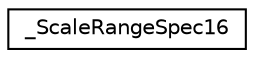 digraph "Graphical Class Hierarchy"
{
  edge [fontname="Helvetica",fontsize="10",labelfontname="Helvetica",labelfontsize="10"];
  node [fontname="Helvetica",fontsize="10",shape=record];
  rankdir="LR";
  Node1 [label="_ScaleRangeSpec16",height=0.2,width=0.4,color="black", fillcolor="white", style="filled",URL="$struct___scale_range_spec16.html"];
}
